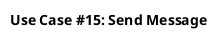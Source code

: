 @startuml uc15
title "Use Case #15: Send Message"

'Styling goes here
hide footbox
skinparam stereotypePosition bottom
skinparam sequence {
	LifeLineBorderColor #Silver
	LifeLineBackgroundColor #Gainsboro
}

'Setup the objects involved here

'Setup persistent objects here

'--- FLOW OF CONTROL STARTS HERE ---
'--- FLOW OF CONTROL ENDS HERE   ---

@enduml
